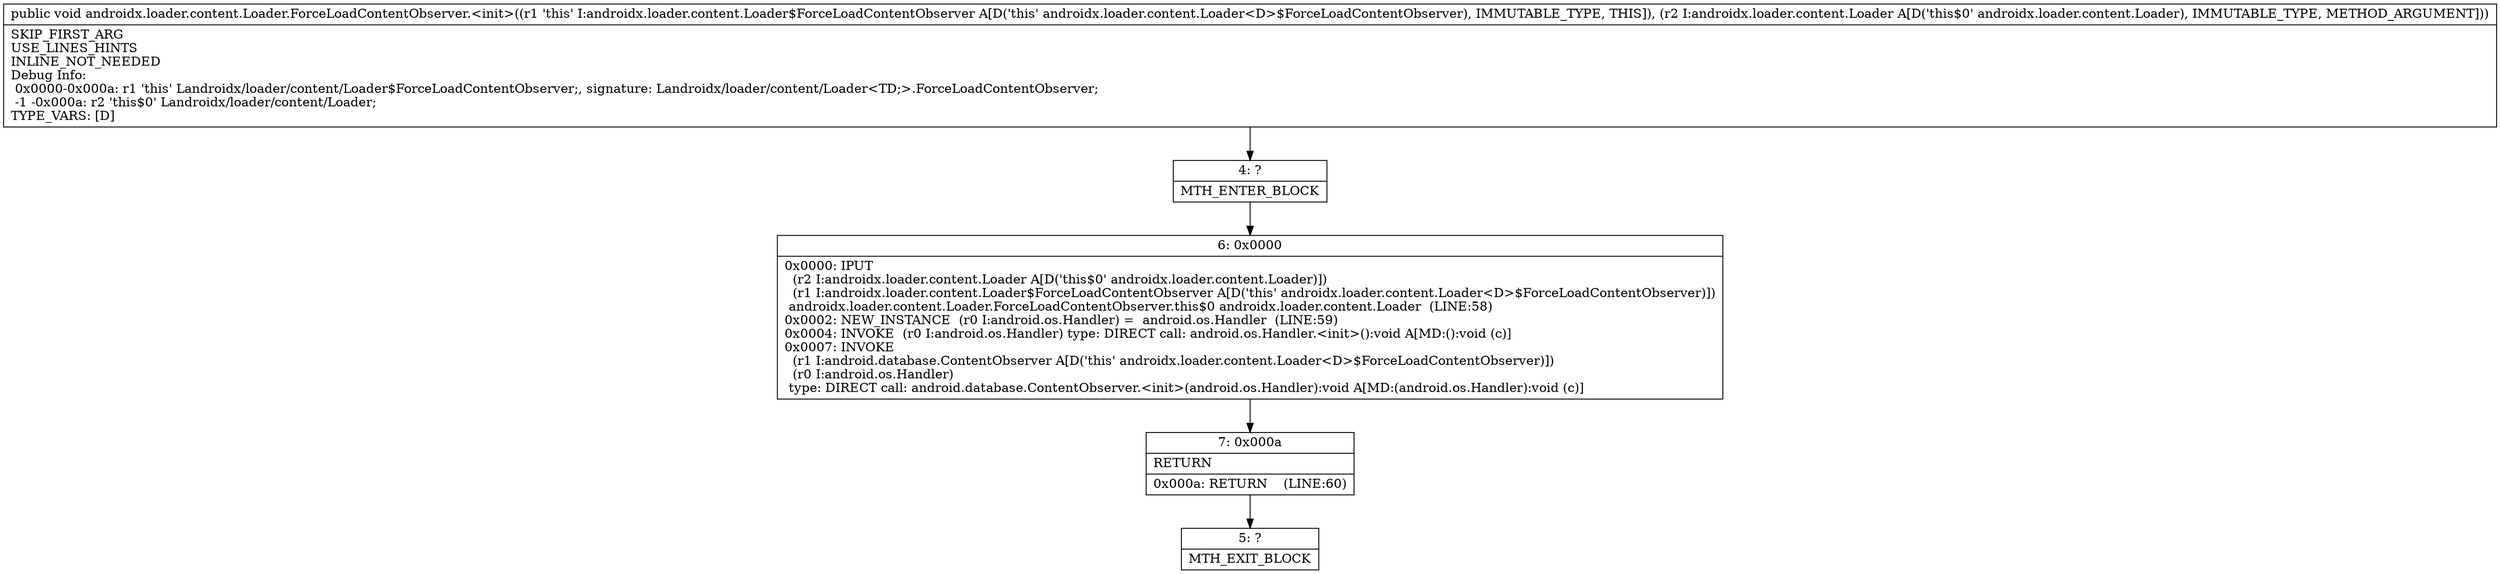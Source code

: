 digraph "CFG forandroidx.loader.content.Loader.ForceLoadContentObserver.\<init\>(Landroidx\/loader\/content\/Loader;)V" {
Node_4 [shape=record,label="{4\:\ ?|MTH_ENTER_BLOCK\l}"];
Node_6 [shape=record,label="{6\:\ 0x0000|0x0000: IPUT  \l  (r2 I:androidx.loader.content.Loader A[D('this$0' androidx.loader.content.Loader)])\l  (r1 I:androidx.loader.content.Loader$ForceLoadContentObserver A[D('this' androidx.loader.content.Loader\<D\>$ForceLoadContentObserver)])\l androidx.loader.content.Loader.ForceLoadContentObserver.this$0 androidx.loader.content.Loader  (LINE:58)\l0x0002: NEW_INSTANCE  (r0 I:android.os.Handler) =  android.os.Handler  (LINE:59)\l0x0004: INVOKE  (r0 I:android.os.Handler) type: DIRECT call: android.os.Handler.\<init\>():void A[MD:():void (c)]\l0x0007: INVOKE  \l  (r1 I:android.database.ContentObserver A[D('this' androidx.loader.content.Loader\<D\>$ForceLoadContentObserver)])\l  (r0 I:android.os.Handler)\l type: DIRECT call: android.database.ContentObserver.\<init\>(android.os.Handler):void A[MD:(android.os.Handler):void (c)]\l}"];
Node_7 [shape=record,label="{7\:\ 0x000a|RETURN\l|0x000a: RETURN    (LINE:60)\l}"];
Node_5 [shape=record,label="{5\:\ ?|MTH_EXIT_BLOCK\l}"];
MethodNode[shape=record,label="{public void androidx.loader.content.Loader.ForceLoadContentObserver.\<init\>((r1 'this' I:androidx.loader.content.Loader$ForceLoadContentObserver A[D('this' androidx.loader.content.Loader\<D\>$ForceLoadContentObserver), IMMUTABLE_TYPE, THIS]), (r2 I:androidx.loader.content.Loader A[D('this$0' androidx.loader.content.Loader), IMMUTABLE_TYPE, METHOD_ARGUMENT]))  | SKIP_FIRST_ARG\lUSE_LINES_HINTS\lINLINE_NOT_NEEDED\lDebug Info:\l  0x0000\-0x000a: r1 'this' Landroidx\/loader\/content\/Loader$ForceLoadContentObserver;, signature: Landroidx\/loader\/content\/Loader\<TD;\>.ForceLoadContentObserver;\l  \-1 \-0x000a: r2 'this$0' Landroidx\/loader\/content\/Loader;\lTYPE_VARS: [D]\l}"];
MethodNode -> Node_4;Node_4 -> Node_6;
Node_6 -> Node_7;
Node_7 -> Node_5;
}

